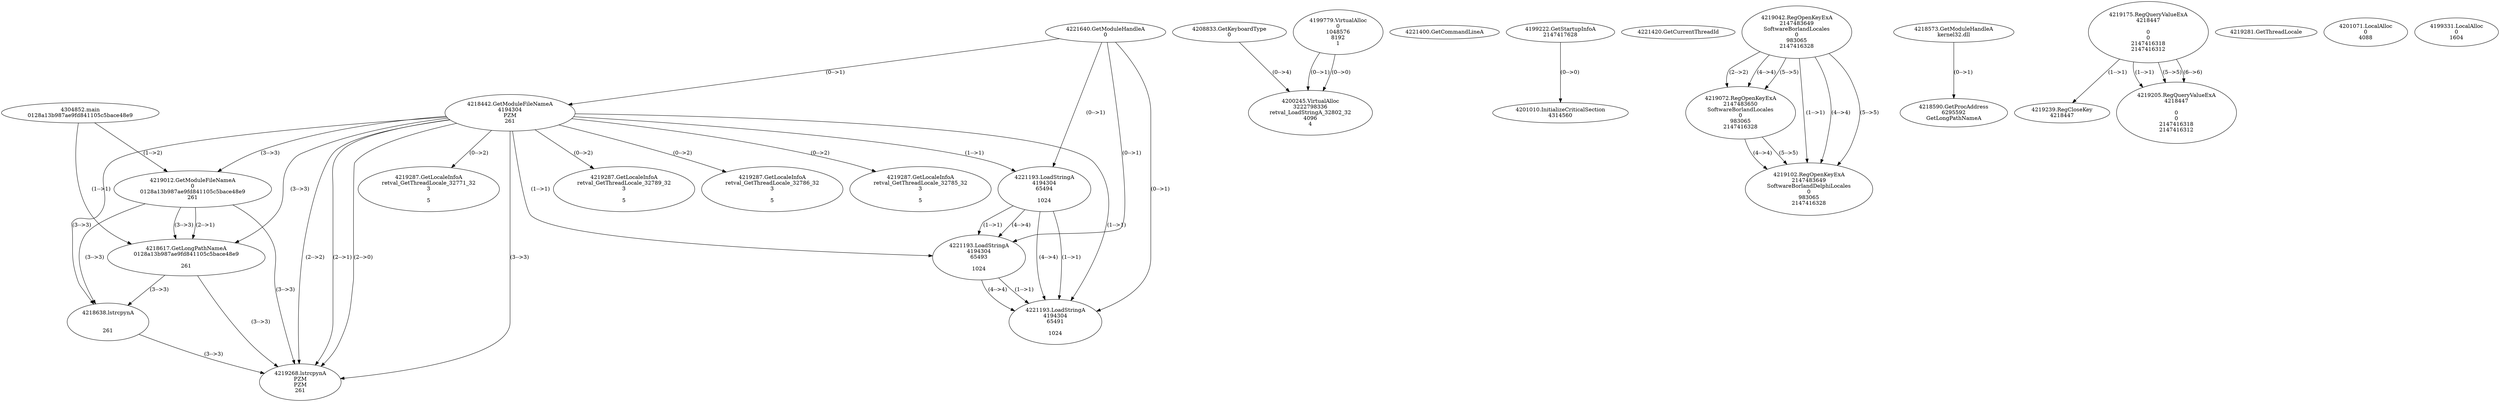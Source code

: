 // Global SCDG with merge call
digraph {
	0 [label="4304852.main
0128a13b987ae9fd841105c5bace48e9"]
	1 [label="4221640.GetModuleHandleA
0"]
	2 [label="4208833.GetKeyboardType
0"]
	3 [label="4221400.GetCommandLineA
"]
	4 [label="4199222.GetStartupInfoA
2147417628"]
	5 [label="4221420.GetCurrentThreadId
"]
	6 [label="4218442.GetModuleFileNameA
4194304
PZM
261"]
	1 -> 6 [label="(0-->1)"]
	7 [label="4219012.GetModuleFileNameA
0
0128a13b987ae9fd841105c5bace48e9
261"]
	0 -> 7 [label="(1-->2)"]
	6 -> 7 [label="(3-->3)"]
	8 [label="4219042.RegOpenKeyExA
2147483649
Software\Borland\Locales
0
983065
2147416328"]
	9 [label="4218573.GetModuleHandleA
kernel32.dll"]
	10 [label="4218590.GetProcAddress
6295592
GetLongPathNameA"]
	9 -> 10 [label="(0-->1)"]
	11 [label="4218617.GetLongPathNameA
0128a13b987ae9fd841105c5bace48e9

261"]
	0 -> 11 [label="(1-->1)"]
	7 -> 11 [label="(2-->1)"]
	6 -> 11 [label="(3-->3)"]
	7 -> 11 [label="(3-->3)"]
	12 [label="4218638.lstrcpynA


261"]
	6 -> 12 [label="(3-->3)"]
	7 -> 12 [label="(3-->3)"]
	11 -> 12 [label="(3-->3)"]
	13 [label="4219175.RegQueryValueExA
4218447

0
0
2147416318
2147416312"]
	14 [label="4219239.RegCloseKey
4218447"]
	13 -> 14 [label="(1-->1)"]
	15 [label="4219268.lstrcpynA
PZM
PZM
261"]
	6 -> 15 [label="(2-->1)"]
	6 -> 15 [label="(2-->2)"]
	6 -> 15 [label="(3-->3)"]
	7 -> 15 [label="(3-->3)"]
	11 -> 15 [label="(3-->3)"]
	12 -> 15 [label="(3-->3)"]
	6 -> 15 [label="(2-->0)"]
	16 [label="4219281.GetThreadLocale
"]
	17 [label="4219287.GetLocaleInfoA
retval_GetThreadLocale_32785_32
3

5"]
	6 -> 17 [label="(0-->2)"]
	18 [label="4221193.LoadStringA
4194304
65494

1024"]
	1 -> 18 [label="(0-->1)"]
	6 -> 18 [label="(1-->1)"]
	19 [label="4221193.LoadStringA
4194304
65493

1024"]
	1 -> 19 [label="(0-->1)"]
	6 -> 19 [label="(1-->1)"]
	18 -> 19 [label="(1-->1)"]
	18 -> 19 [label="(4-->4)"]
	20 [label="4201010.InitializeCriticalSection
4314560"]
	4 -> 20 [label="(0-->0)"]
	21 [label="4201071.LocalAlloc
0
4088"]
	22 [label="4199779.VirtualAlloc
0
1048576
8192
1"]
	23 [label="4199331.LocalAlloc
0
1604"]
	24 [label="4200245.VirtualAlloc
3222798336
retval_LoadStringA_32802_32
4096
4"]
	22 -> 24 [label="(0-->1)"]
	2 -> 24 [label="(0-->4)"]
	22 -> 24 [label="(0-->0)"]
	25 [label="4219072.RegOpenKeyExA
2147483650
Software\Borland\Locales
0
983065
2147416328"]
	8 -> 25 [label="(2-->2)"]
	8 -> 25 [label="(4-->4)"]
	8 -> 25 [label="(5-->5)"]
	26 [label="4219102.RegOpenKeyExA
2147483649
Software\Borland\Delphi\Locales
0
983065
2147416328"]
	8 -> 26 [label="(1-->1)"]
	8 -> 26 [label="(4-->4)"]
	25 -> 26 [label="(4-->4)"]
	8 -> 26 [label="(5-->5)"]
	25 -> 26 [label="(5-->5)"]
	27 [label="4219287.GetLocaleInfoA
retval_GetThreadLocale_32771_32
3

5"]
	6 -> 27 [label="(0-->2)"]
	28 [label="4219205.RegQueryValueExA
4218447

0
0
2147416318
2147416312"]
	13 -> 28 [label="(1-->1)"]
	13 -> 28 [label="(5-->5)"]
	13 -> 28 [label="(6-->6)"]
	29 [label="4219287.GetLocaleInfoA
retval_GetThreadLocale_32789_32
3

5"]
	6 -> 29 [label="(0-->2)"]
	30 [label="4221193.LoadStringA
4194304
65491

1024"]
	1 -> 30 [label="(0-->1)"]
	6 -> 30 [label="(1-->1)"]
	18 -> 30 [label="(1-->1)"]
	19 -> 30 [label="(1-->1)"]
	18 -> 30 [label="(4-->4)"]
	19 -> 30 [label="(4-->4)"]
	31 [label="4219287.GetLocaleInfoA
retval_GetThreadLocale_32786_32
3

5"]
	6 -> 31 [label="(0-->2)"]
}
